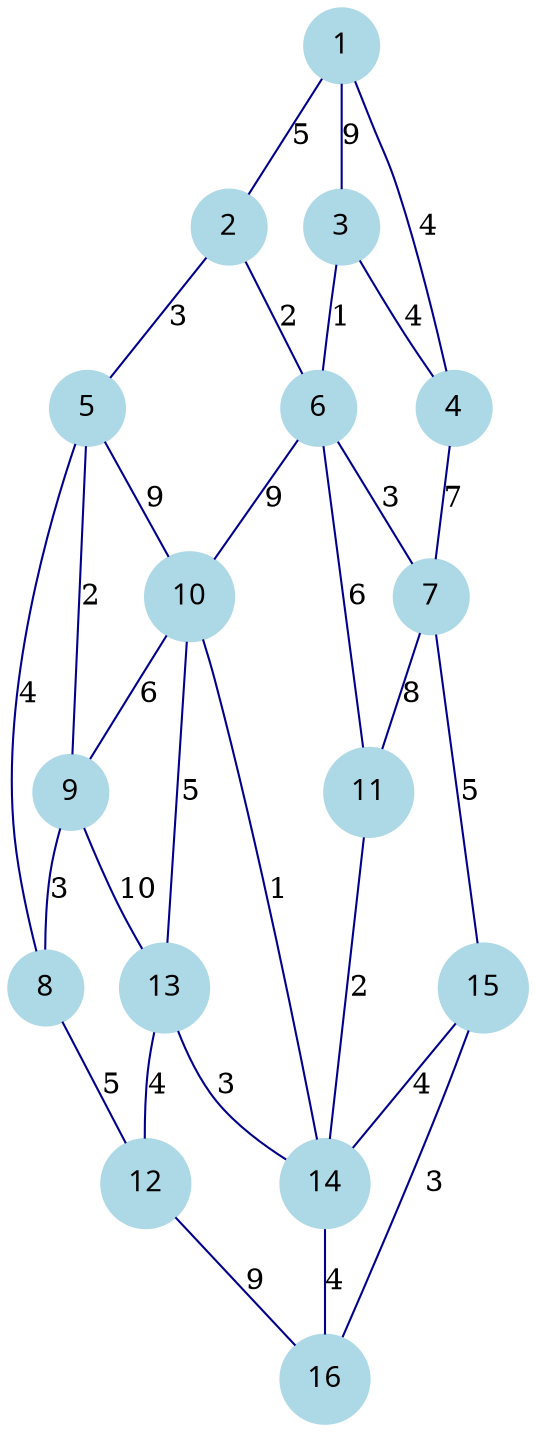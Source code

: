 
graph exemple {
edge [color=darkblue, arrowsize=2];
node [color=lightblue, style=filled, shape=circle, sides=6, fontname="Verdana"];
1 -- 2 [label=5];
1 -- 3 [label=9];
1 -- 4 [label=4];
2 -- 5 [label=3];
2 -- 6 [label=2];
3 -- 4 [label=4];
3 -- 6 [label=1];
4 -- 7 [label=7];
5 -- 8 [label=4];
5 -- 9 [label=2];
5 -- 10 [label=9];
6 -- 7 [label=3];
6 -- 10 [label=9];
6 -- 11 [label=6];
7 -- 11 [label=8];
7 -- 15 [label=5];
8 -- 12 [label=5];
9 -- 8 [label=3];
9 -- 13 [label=10];
10 -- 9 [label=6];
10 -- 13 [label=5];
10 -- 14 [label=1];
11 -- 14 [label=2];
12 -- 16 [label=9];
13 -- 12 [label=4];
13 -- 14 [label=3];
14 -- 16 [label=4];
15 -- 14 [label=4];
15 -- 16 [label=3];
}
